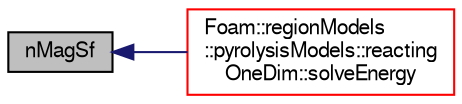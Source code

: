 digraph "nMagSf"
{
  bgcolor="transparent";
  edge [fontname="FreeSans",fontsize="10",labelfontname="FreeSans",labelfontsize="10"];
  node [fontname="FreeSans",fontsize="10",shape=record];
  rankdir="LR";
  Node1 [label="nMagSf",height=0.2,width=0.4,color="black", fillcolor="grey75", style="filled" fontcolor="black"];
  Node1 -> Node2 [dir="back",color="midnightblue",fontsize="10",style="solid",fontname="FreeSans"];
  Node2 [label="Foam::regionModels\l::pyrolysisModels::reacting\lOneDim::solveEnergy",height=0.2,width=0.4,color="red",URL="$a02029.html#a533e6e7fb2c00cd976a89d545355000c",tooltip="Solve energy. "];
}
